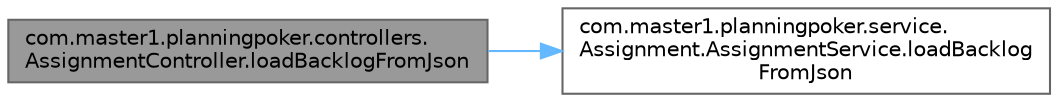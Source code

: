 digraph "com.master1.planningpoker.controllers.AssignmentController.loadBacklogFromJson"
{
 // LATEX_PDF_SIZE
  bgcolor="transparent";
  edge [fontname=Helvetica,fontsize=10,labelfontname=Helvetica,labelfontsize=10];
  node [fontname=Helvetica,fontsize=10,shape=box,height=0.2,width=0.4];
  rankdir="LR";
  Node1 [id="Node000001",label="com.master1.planningpoker.controllers.\lAssignmentController.loadBacklogFromJson",height=0.2,width=0.4,color="gray40", fillcolor="grey60", style="filled", fontcolor="black",tooltip="Charge un backlog de tâches pour un jeu spécifique depuis un fichier JSON."];
  Node1 -> Node2 [id="edge1_Node000001_Node000002",color="steelblue1",style="solid",tooltip=" "];
  Node2 [id="Node000002",label="com.master1.planningpoker.service.\lAssignment.AssignmentService.loadBacklog\lFromJson",height=0.2,width=0.4,color="grey40", fillcolor="white", style="filled",URL="$classcom_1_1master1_1_1planningpoker_1_1service_1_1_assignment_1_1_assignment_service.html#abddc1ea141f9b5049ec949e84527e006",tooltip=" "];
}
